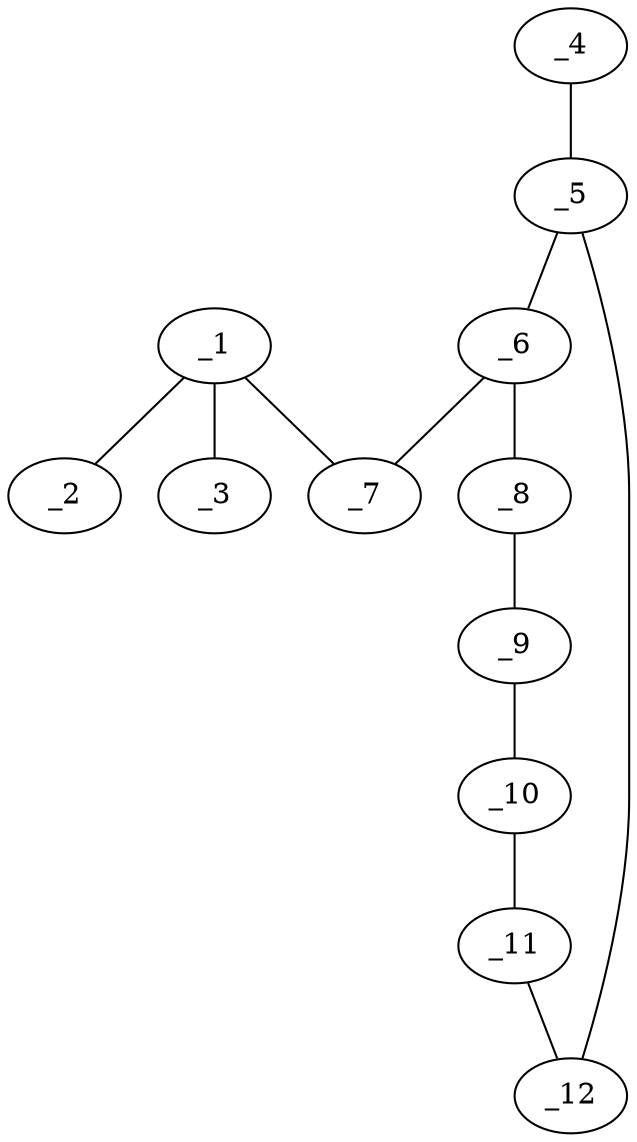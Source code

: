 graph molid644914 {
	_1	 [charge=3,
		chem=65,
		symbol="Tl ",
		x="5.6906",
		y="0.8414"];
	_2	 [charge="-1",
		chem=1,
		symbol="C  ",
		x="6.1906",
		y="1.7074"];
	_1 -- _2	 [valence=1];
	_3	 [charge="-1",
		chem=1,
		symbol="C  ",
		x="6.5567",
		y="0.3414"];
	_1 -- _3	 [valence=1];
	_7	 [charge=1,
		chem=2,
		symbol="O  ",
		x="4.3803",
		y="-1.7074"];
	_1 -- _7	 [valence=1];
	_4	 [charge=1,
		chem=2,
		symbol="O  ",
		x="5.1906",
		y="-0.0246"];
	_5	 [charge=0,
		chem=1,
		symbol="C  ",
		x="4.1906",
		y="-0.0246"];
	_4 -- _5	 [valence=1];
	_6	 [charge=0,
		chem=1,
		symbol="C  ",
		x="3.7568",
		y="-0.9256"];
	_5 -- _6	 [valence=1];
	_12	 [charge=0,
		chem=1,
		symbol="C  ",
		x="3.7568",
		y="0.8763"];
	_5 -- _12	 [valence=2];
	_6 -- _7	 [valence=2];
	_8	 [charge=0,
		chem=1,
		symbol="C  ",
		x="2.7818",
		y="-1.1481"];
	_6 -- _8	 [valence=1];
	_9	 [charge=0,
		chem=1,
		symbol="C  ",
		x=2,
		y="-0.5246"];
	_8 -- _9	 [valence=2];
	_10	 [charge=0,
		chem=1,
		symbol="C  ",
		x=2,
		y="0.4754"];
	_9 -- _10	 [valence=1];
	_11	 [charge=0,
		chem=1,
		symbol="C  ",
		x="2.7818",
		y="1.0989"];
	_10 -- _11	 [valence=2];
	_11 -- _12	 [valence=1];
}
